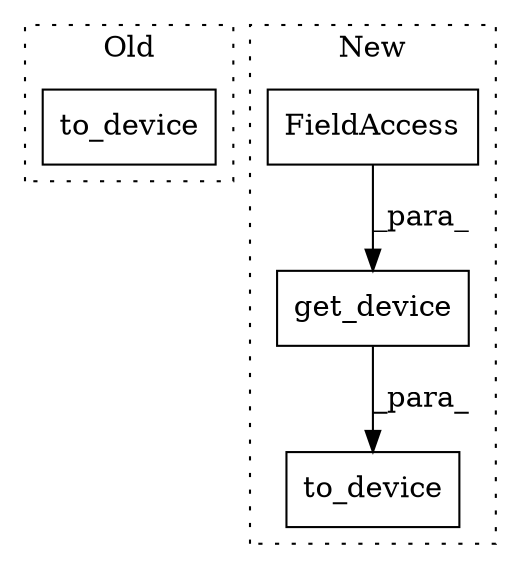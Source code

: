 digraph G {
subgraph cluster0 {
1 [label="to_device" a="32" s="14976,15020" l="10,1" shape="box"];
label = "Old";
style="dotted";
}
subgraph cluster1 {
2 [label="to_device" a="32" s="15220,15273" l="10,1" shape="box"];
3 [label="get_device" a="32" s="15230,15272" l="11,1" shape="box"];
4 [label="FieldAccess" a="22" s="15241" l="23" shape="box"];
label = "New";
style="dotted";
}
3 -> 2 [label="_para_"];
4 -> 3 [label="_para_"];
}